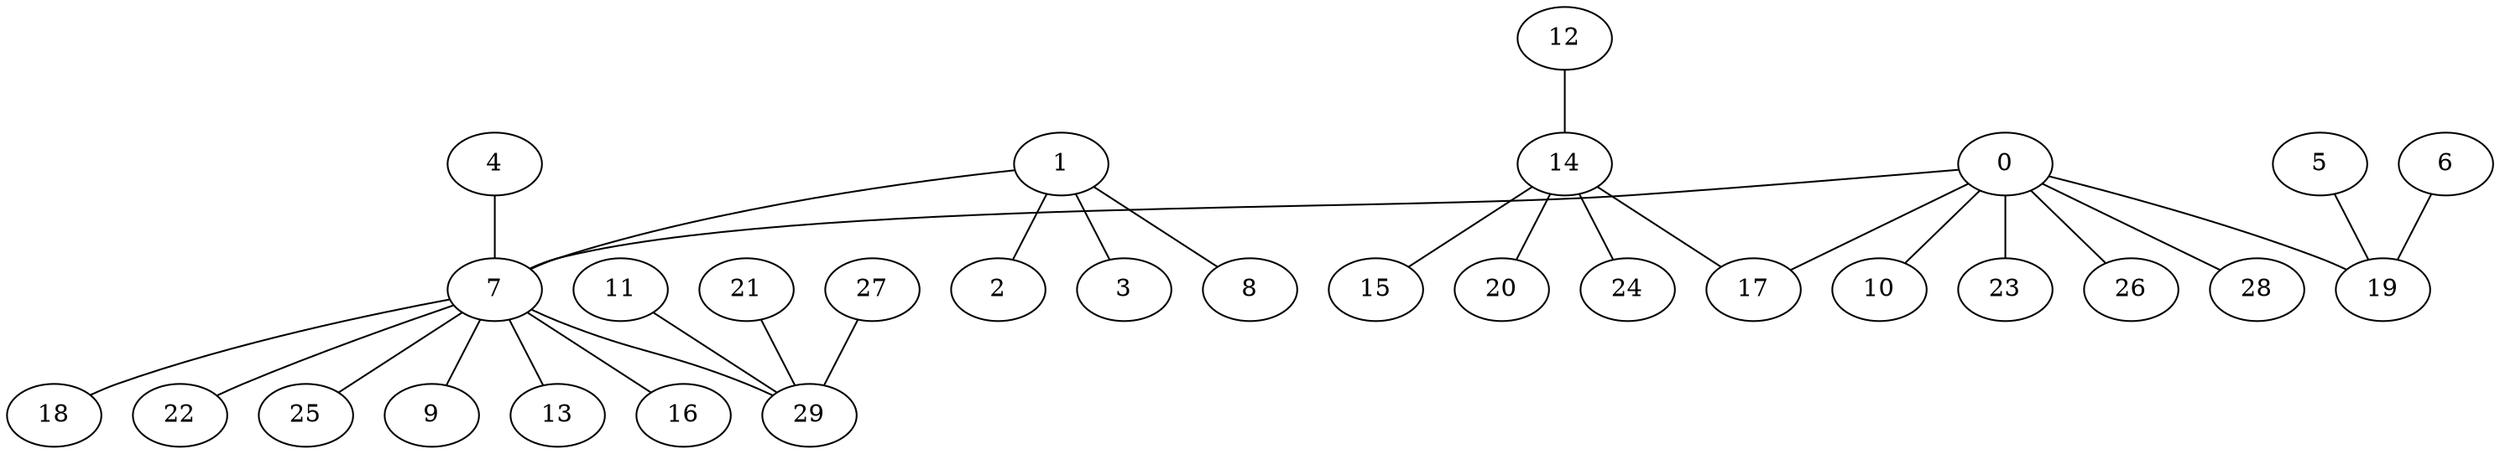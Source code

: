 graph {

0--7   
0--10   
0--17   
0--19   
0--23   
0--26   
0--28   
1--7   
4--7   
7--9   
7--13   
7--16   
7--18   
7--22   
7--25   
7--29   
14--17   
5--19   
6--19   
1--2   
1--3   
1--8   
11--29   
21--29   
27--29   
12--14   
14--15   
14--20   
14--24   
}
